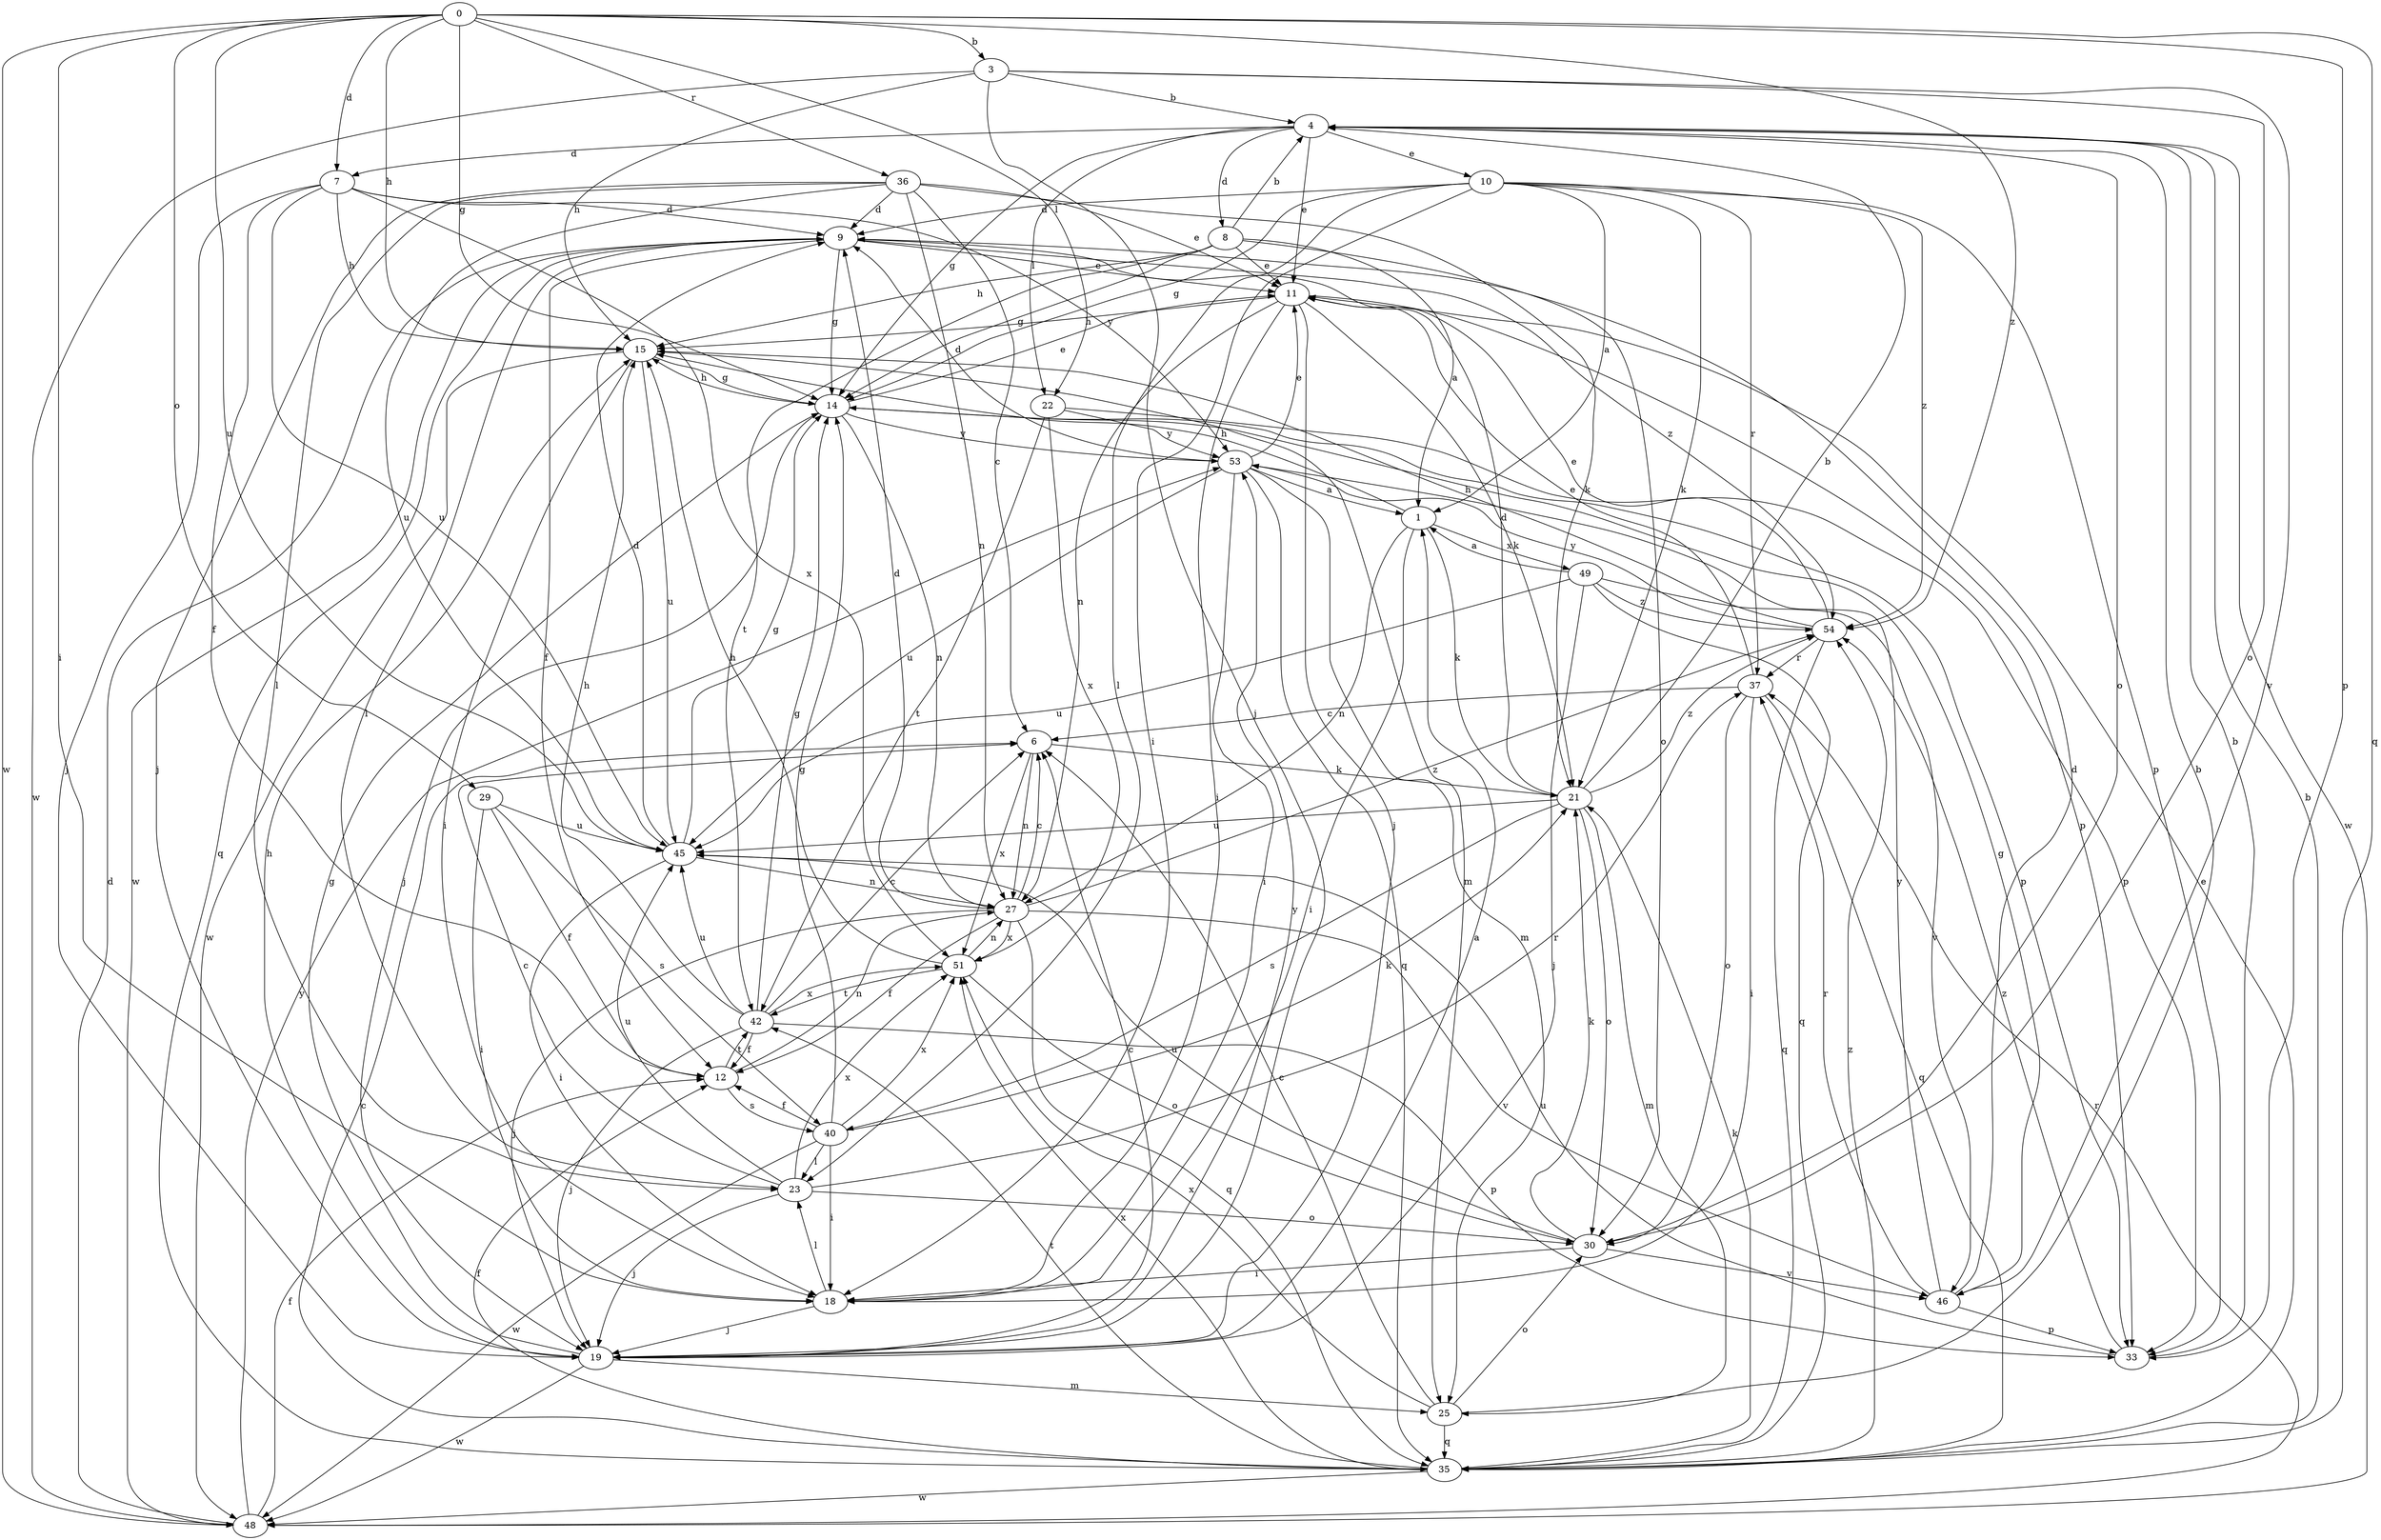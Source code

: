 strict digraph  {
0;
1;
3;
4;
6;
7;
8;
9;
10;
11;
12;
14;
15;
18;
19;
21;
22;
23;
25;
27;
29;
30;
33;
35;
36;
37;
40;
42;
45;
46;
48;
49;
51;
53;
54;
0 -> 3  [label=b];
0 -> 7  [label=d];
0 -> 14  [label=g];
0 -> 15  [label=h];
0 -> 18  [label=i];
0 -> 22  [label=l];
0 -> 29  [label=o];
0 -> 33  [label=p];
0 -> 35  [label=q];
0 -> 36  [label=r];
0 -> 45  [label=u];
0 -> 48  [label=w];
0 -> 54  [label=z];
1 -> 15  [label=h];
1 -> 18  [label=i];
1 -> 21  [label=k];
1 -> 27  [label=n];
1 -> 49  [label=x];
3 -> 4  [label=b];
3 -> 15  [label=h];
3 -> 19  [label=j];
3 -> 30  [label=o];
3 -> 46  [label=v];
3 -> 48  [label=w];
4 -> 7  [label=d];
4 -> 8  [label=d];
4 -> 10  [label=e];
4 -> 11  [label=e];
4 -> 14  [label=g];
4 -> 22  [label=l];
4 -> 30  [label=o];
4 -> 48  [label=w];
6 -> 21  [label=k];
6 -> 27  [label=n];
6 -> 51  [label=x];
7 -> 9  [label=d];
7 -> 12  [label=f];
7 -> 15  [label=h];
7 -> 19  [label=j];
7 -> 45  [label=u];
7 -> 51  [label=x];
7 -> 53  [label=y];
8 -> 1  [label=a];
8 -> 4  [label=b];
8 -> 11  [label=e];
8 -> 14  [label=g];
8 -> 15  [label=h];
8 -> 30  [label=o];
8 -> 42  [label=t];
9 -> 11  [label=e];
9 -> 12  [label=f];
9 -> 14  [label=g];
9 -> 23  [label=l];
9 -> 35  [label=q];
9 -> 48  [label=w];
9 -> 54  [label=z];
10 -> 1  [label=a];
10 -> 9  [label=d];
10 -> 14  [label=g];
10 -> 18  [label=i];
10 -> 21  [label=k];
10 -> 23  [label=l];
10 -> 33  [label=p];
10 -> 37  [label=r];
10 -> 54  [label=z];
11 -> 15  [label=h];
11 -> 18  [label=i];
11 -> 19  [label=j];
11 -> 21  [label=k];
11 -> 27  [label=n];
11 -> 33  [label=p];
12 -> 27  [label=n];
12 -> 40  [label=s];
12 -> 42  [label=t];
14 -> 11  [label=e];
14 -> 15  [label=h];
14 -> 19  [label=j];
14 -> 27  [label=n];
14 -> 33  [label=p];
14 -> 53  [label=y];
15 -> 14  [label=g];
15 -> 18  [label=i];
15 -> 25  [label=m];
15 -> 45  [label=u];
15 -> 48  [label=w];
18 -> 19  [label=j];
18 -> 23  [label=l];
19 -> 1  [label=a];
19 -> 6  [label=c];
19 -> 14  [label=g];
19 -> 15  [label=h];
19 -> 25  [label=m];
19 -> 48  [label=w];
19 -> 53  [label=y];
21 -> 4  [label=b];
21 -> 9  [label=d];
21 -> 25  [label=m];
21 -> 30  [label=o];
21 -> 40  [label=s];
21 -> 45  [label=u];
21 -> 54  [label=z];
22 -> 33  [label=p];
22 -> 42  [label=t];
22 -> 51  [label=x];
22 -> 53  [label=y];
23 -> 6  [label=c];
23 -> 19  [label=j];
23 -> 30  [label=o];
23 -> 37  [label=r];
23 -> 45  [label=u];
23 -> 51  [label=x];
25 -> 4  [label=b];
25 -> 6  [label=c];
25 -> 30  [label=o];
25 -> 35  [label=q];
25 -> 51  [label=x];
27 -> 6  [label=c];
27 -> 9  [label=d];
27 -> 12  [label=f];
27 -> 19  [label=j];
27 -> 35  [label=q];
27 -> 46  [label=v];
27 -> 51  [label=x];
27 -> 54  [label=z];
29 -> 12  [label=f];
29 -> 18  [label=i];
29 -> 40  [label=s];
29 -> 45  [label=u];
30 -> 18  [label=i];
30 -> 21  [label=k];
30 -> 45  [label=u];
30 -> 46  [label=v];
33 -> 4  [label=b];
33 -> 45  [label=u];
33 -> 54  [label=z];
35 -> 4  [label=b];
35 -> 6  [label=c];
35 -> 11  [label=e];
35 -> 12  [label=f];
35 -> 21  [label=k];
35 -> 42  [label=t];
35 -> 48  [label=w];
35 -> 51  [label=x];
35 -> 54  [label=z];
36 -> 6  [label=c];
36 -> 9  [label=d];
36 -> 11  [label=e];
36 -> 19  [label=j];
36 -> 21  [label=k];
36 -> 23  [label=l];
36 -> 27  [label=n];
36 -> 45  [label=u];
37 -> 6  [label=c];
37 -> 11  [label=e];
37 -> 18  [label=i];
37 -> 30  [label=o];
37 -> 35  [label=q];
40 -> 12  [label=f];
40 -> 14  [label=g];
40 -> 18  [label=i];
40 -> 21  [label=k];
40 -> 23  [label=l];
40 -> 48  [label=w];
40 -> 51  [label=x];
42 -> 6  [label=c];
42 -> 12  [label=f];
42 -> 14  [label=g];
42 -> 15  [label=h];
42 -> 19  [label=j];
42 -> 33  [label=p];
42 -> 45  [label=u];
42 -> 51  [label=x];
45 -> 9  [label=d];
45 -> 14  [label=g];
45 -> 18  [label=i];
45 -> 27  [label=n];
46 -> 9  [label=d];
46 -> 14  [label=g];
46 -> 33  [label=p];
46 -> 37  [label=r];
46 -> 53  [label=y];
48 -> 9  [label=d];
48 -> 12  [label=f];
48 -> 37  [label=r];
48 -> 53  [label=y];
49 -> 1  [label=a];
49 -> 19  [label=j];
49 -> 35  [label=q];
49 -> 45  [label=u];
49 -> 46  [label=v];
49 -> 54  [label=z];
51 -> 15  [label=h];
51 -> 27  [label=n];
51 -> 30  [label=o];
51 -> 42  [label=t];
53 -> 1  [label=a];
53 -> 9  [label=d];
53 -> 11  [label=e];
53 -> 18  [label=i];
53 -> 25  [label=m];
53 -> 35  [label=q];
53 -> 45  [label=u];
54 -> 11  [label=e];
54 -> 15  [label=h];
54 -> 35  [label=q];
54 -> 37  [label=r];
54 -> 53  [label=y];
}
